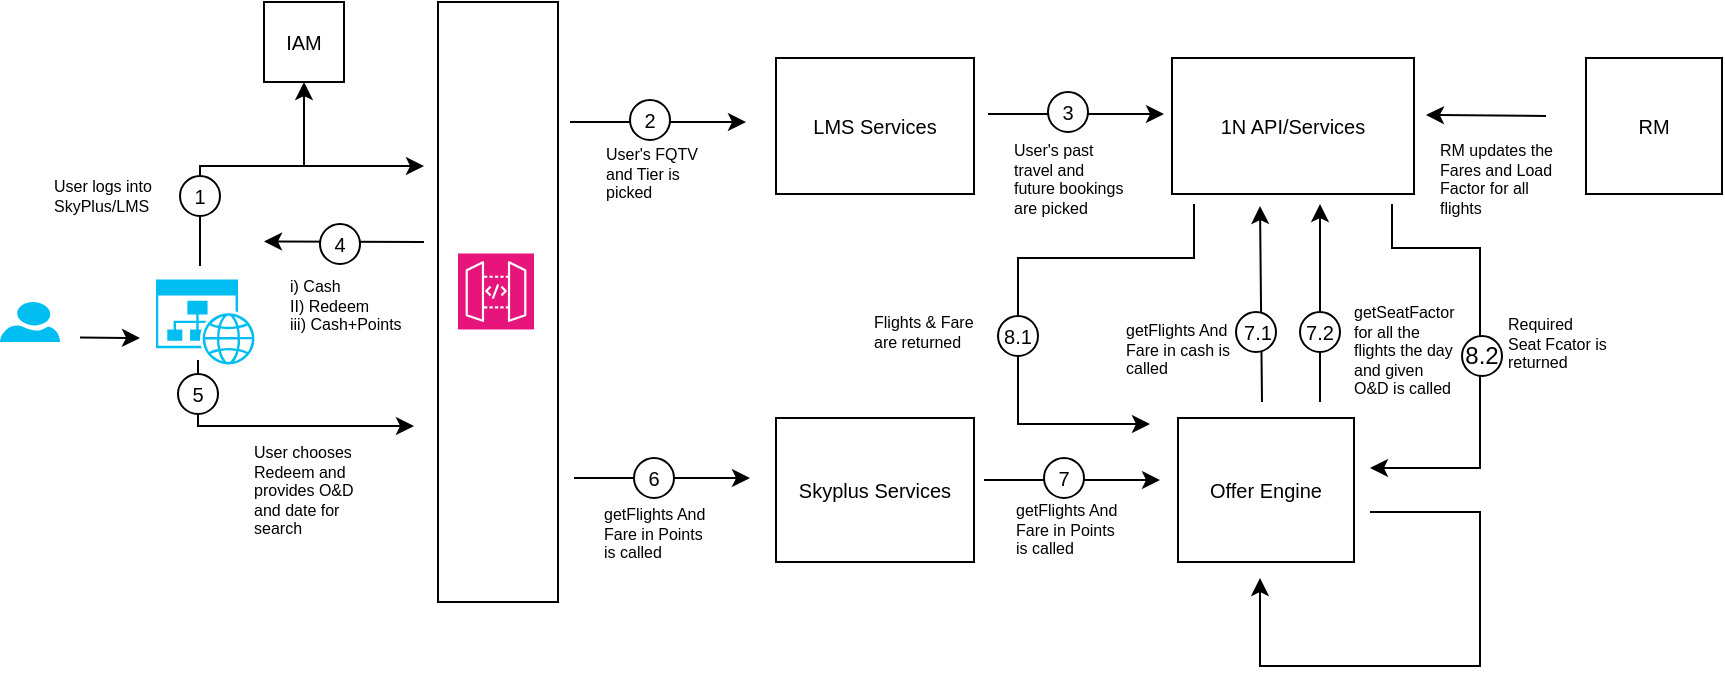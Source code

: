 <mxfile version="22.1.17" type="github" pages="2">
  <diagram name="Page-1" id="OwfiVeOAE6O_KrkkMr-Q">
    <mxGraphModel dx="794" dy="420" grid="1" gridSize="11" guides="1" tooltips="1" connect="1" arrows="1" fold="1" page="1" pageScale="1" pageWidth="850" pageHeight="1100" math="0" shadow="0">
      <root>
        <mxCell id="0" />
        <mxCell id="1" parent="0" />
        <mxCell id="SMNPBds_AobCi2813BHv-92" value="" style="endArrow=classic;html=1;rounded=0;" edge="1" parent="1">
          <mxGeometry width="50" height="50" relative="1" as="geometry">
            <mxPoint x="639" y="220" as="sourcePoint" />
            <mxPoint x="638" y="122" as="targetPoint" />
          </mxGeometry>
        </mxCell>
        <mxCell id="SMNPBds_AobCi2813BHv-37" value="" style="verticalLabelPosition=bottom;html=1;verticalAlign=top;align=center;strokeColor=none;fillColor=#00BEF2;shape=mxgraph.azure.user;" vertex="1" parent="1">
          <mxGeometry x="8" y="170" width="30" height="20" as="geometry" />
        </mxCell>
        <mxCell id="SMNPBds_AobCi2813BHv-42" value="" style="rounded=0;whiteSpace=wrap;html=1;" vertex="1" parent="1">
          <mxGeometry x="227" y="20" width="60" height="300" as="geometry" />
        </mxCell>
        <mxCell id="SMNPBds_AobCi2813BHv-39" value="" style="verticalLabelPosition=bottom;html=1;verticalAlign=top;align=center;strokeColor=none;fillColor=#00BEF2;shape=mxgraph.azure.website_generic;pointerEvents=1;" vertex="1" parent="1">
          <mxGeometry x="86" y="158.75" width="50" height="42.5" as="geometry" />
        </mxCell>
        <mxCell id="SMNPBds_AobCi2813BHv-41" value="" style="sketch=0;points=[[0,0,0],[0.25,0,0],[0.5,0,0],[0.75,0,0],[1,0,0],[0,1,0],[0.25,1,0],[0.5,1,0],[0.75,1,0],[1,1,0],[0,0.25,0],[0,0.5,0],[0,0.75,0],[1,0.25,0],[1,0.5,0],[1,0.75,0]];outlineConnect=0;fontColor=#232F3E;fillColor=#E7157B;strokeColor=#ffffff;dashed=0;verticalLabelPosition=bottom;verticalAlign=top;align=center;html=1;fontSize=12;fontStyle=0;aspect=fixed;shape=mxgraph.aws4.resourceIcon;resIcon=mxgraph.aws4.api_gateway;" vertex="1" parent="1">
          <mxGeometry x="237" y="145.75" width="38" height="38" as="geometry" />
        </mxCell>
        <mxCell id="SMNPBds_AobCi2813BHv-43" value="" style="endArrow=classic;html=1;rounded=0;" edge="1" parent="1">
          <mxGeometry width="50" height="50" relative="1" as="geometry">
            <mxPoint x="48" y="187.75" as="sourcePoint" />
            <mxPoint x="78" y="188" as="targetPoint" />
          </mxGeometry>
        </mxCell>
        <mxCell id="SMNPBds_AobCi2813BHv-44" value="" style="endArrow=classic;html=1;rounded=0;" edge="1" parent="1">
          <mxGeometry width="50" height="50" relative="1" as="geometry">
            <mxPoint x="108" y="152" as="sourcePoint" />
            <mxPoint x="220" y="102" as="targetPoint" />
            <Array as="points">
              <mxPoint x="108" y="102" />
            </Array>
          </mxGeometry>
        </mxCell>
        <mxCell id="SMNPBds_AobCi2813BHv-45" value="i) Cash&lt;br&gt;II) Redeem&lt;br&gt;iii) Cash+Points" style="text;html=1;strokeColor=none;fillColor=none;align=left;verticalAlign=top;whiteSpace=wrap;rounded=0;fontSize=8;" vertex="1" parent="1">
          <mxGeometry x="150.5" y="151" width="58.5" height="47" as="geometry" />
        </mxCell>
        <mxCell id="SMNPBds_AobCi2813BHv-49" value="" style="endArrow=classic;html=1;rounded=0;entryX=0.5;entryY=1;entryDx=0;entryDy=0;" edge="1" parent="1" target="SMNPBds_AobCi2813BHv-48">
          <mxGeometry width="50" height="50" relative="1" as="geometry">
            <mxPoint x="160" y="102" as="sourcePoint" />
            <mxPoint x="200" y="52" as="targetPoint" />
          </mxGeometry>
        </mxCell>
        <mxCell id="SMNPBds_AobCi2813BHv-48" value="&lt;font style=&quot;font-size: 10px;&quot;&gt;IAM&lt;/font&gt;" style="rounded=0;whiteSpace=wrap;html=1;" vertex="1" parent="1">
          <mxGeometry x="140" y="20" width="40" height="40" as="geometry" />
        </mxCell>
        <mxCell id="SMNPBds_AobCi2813BHv-50" value="" style="endArrow=classic;html=1;rounded=0;" edge="1" parent="1">
          <mxGeometry width="50" height="50" relative="1" as="geometry">
            <mxPoint x="220" y="140" as="sourcePoint" />
            <mxPoint x="140" y="139.75" as="targetPoint" />
          </mxGeometry>
        </mxCell>
        <mxCell id="SMNPBds_AobCi2813BHv-52" value="" style="ellipse;whiteSpace=wrap;html=1;aspect=fixed;" vertex="1" parent="1">
          <mxGeometry x="168" y="131" width="20" height="20" as="geometry" />
        </mxCell>
        <mxCell id="SMNPBds_AobCi2813BHv-53" value="&lt;font style=&quot;font-size: 10px;&quot;&gt;4&lt;/font&gt;" style="text;html=1;strokeColor=none;fillColor=none;align=center;verticalAlign=middle;whiteSpace=wrap;rounded=0;" vertex="1" parent="1">
          <mxGeometry x="163" y="131" width="30" height="20" as="geometry" />
        </mxCell>
        <mxCell id="SMNPBds_AobCi2813BHv-47" value="" style="ellipse;whiteSpace=wrap;html=1;aspect=fixed;" vertex="1" parent="1">
          <mxGeometry x="98" y="107" width="20" height="20" as="geometry" />
        </mxCell>
        <mxCell id="SMNPBds_AobCi2813BHv-46" value="&lt;font style=&quot;font-size: 10px;&quot;&gt;1&lt;/font&gt;" style="text;html=1;strokeColor=none;fillColor=none;align=center;verticalAlign=middle;whiteSpace=wrap;rounded=0;" vertex="1" parent="1">
          <mxGeometry x="93" y="107" width="30" height="20" as="geometry" />
        </mxCell>
        <mxCell id="SMNPBds_AobCi2813BHv-54" value="User logs into SkyPlus/LMS" style="text;html=1;strokeColor=none;fillColor=none;align=left;verticalAlign=top;whiteSpace=wrap;rounded=0;fontSize=8;" vertex="1" parent="1">
          <mxGeometry x="32.5" y="100.5" width="58.5" height="38.5" as="geometry" />
        </mxCell>
        <mxCell id="SMNPBds_AobCi2813BHv-55" value="" style="endArrow=classic;html=1;rounded=0;" edge="1" parent="1">
          <mxGeometry width="50" height="50" relative="1" as="geometry">
            <mxPoint x="107" y="199" as="sourcePoint" />
            <mxPoint x="215" y="232" as="targetPoint" />
            <Array as="points">
              <mxPoint x="107" y="232" />
            </Array>
          </mxGeometry>
        </mxCell>
        <mxCell id="SMNPBds_AobCi2813BHv-56" value="" style="ellipse;whiteSpace=wrap;html=1;aspect=fixed;" vertex="1" parent="1">
          <mxGeometry x="97" y="206" width="20" height="20" as="geometry" />
        </mxCell>
        <mxCell id="SMNPBds_AobCi2813BHv-57" value="&lt;font style=&quot;font-size: 10px;&quot;&gt;5&lt;/font&gt;" style="text;html=1;strokeColor=none;fillColor=none;align=center;verticalAlign=middle;whiteSpace=wrap;rounded=0;" vertex="1" parent="1">
          <mxGeometry x="92" y="206" width="30" height="20" as="geometry" />
        </mxCell>
        <mxCell id="SMNPBds_AobCi2813BHv-58" value="User chooses Redeem and provides O&amp;amp;D and date for search" style="text;html=1;strokeColor=none;fillColor=none;align=left;verticalAlign=top;whiteSpace=wrap;rounded=0;fontSize=8;" vertex="1" parent="1">
          <mxGeometry x="132.5" y="233.5" width="58.5" height="38.5" as="geometry" />
        </mxCell>
        <mxCell id="SMNPBds_AobCi2813BHv-59" value="&lt;font style=&quot;font-size: 10px;&quot;&gt;LMS Services&lt;/font&gt;" style="rounded=0;whiteSpace=wrap;html=1;" vertex="1" parent="1">
          <mxGeometry x="396" y="48" width="99" height="68" as="geometry" />
        </mxCell>
        <mxCell id="SMNPBds_AobCi2813BHv-60" value="&lt;font style=&quot;font-size: 10px;&quot;&gt;Skyplus Services&lt;/font&gt;" style="rounded=0;whiteSpace=wrap;html=1;" vertex="1" parent="1">
          <mxGeometry x="396" y="228" width="99" height="72" as="geometry" />
        </mxCell>
        <mxCell id="SMNPBds_AobCi2813BHv-65" value="&lt;font style=&quot;font-size: 10px;&quot;&gt;Offer Engine&lt;/font&gt;" style="rounded=0;whiteSpace=wrap;html=1;" vertex="1" parent="1">
          <mxGeometry x="597" y="228" width="88" height="72" as="geometry" />
        </mxCell>
        <mxCell id="SMNPBds_AobCi2813BHv-72" value="" style="endArrow=classic;html=1;rounded=0;" edge="1" parent="1">
          <mxGeometry width="50" height="50" relative="1" as="geometry">
            <mxPoint x="293" y="80" as="sourcePoint" />
            <mxPoint x="381" y="80" as="targetPoint" />
          </mxGeometry>
        </mxCell>
        <mxCell id="SMNPBds_AobCi2813BHv-70" value="&lt;font style=&quot;font-size: 10px;&quot;&gt;1N API/Services&lt;/font&gt;" style="rounded=0;whiteSpace=wrap;html=1;" vertex="1" parent="1">
          <mxGeometry x="594" y="48" width="121" height="68" as="geometry" />
        </mxCell>
        <mxCell id="SMNPBds_AobCi2813BHv-73" value="" style="ellipse;whiteSpace=wrap;html=1;aspect=fixed;" vertex="1" parent="1">
          <mxGeometry x="323" y="69" width="20" height="20" as="geometry" />
        </mxCell>
        <mxCell id="SMNPBds_AobCi2813BHv-74" value="&lt;font style=&quot;font-size: 10px;&quot;&gt;2&lt;/font&gt;" style="text;html=1;strokeColor=none;fillColor=none;align=center;verticalAlign=middle;whiteSpace=wrap;rounded=0;" vertex="1" parent="1">
          <mxGeometry x="318" y="69" width="30" height="20" as="geometry" />
        </mxCell>
        <mxCell id="SMNPBds_AobCi2813BHv-75" value="User&#39;s FQTV and Tier is picked" style="text;html=1;strokeColor=none;fillColor=none;align=left;verticalAlign=top;whiteSpace=wrap;rounded=0;fontSize=8;" vertex="1" parent="1">
          <mxGeometry x="308.75" y="85" width="58.5" height="33" as="geometry" />
        </mxCell>
        <mxCell id="SMNPBds_AobCi2813BHv-79" value="getSeatFactor for all the flights the day and given O&amp;amp;D is called" style="text;html=1;strokeColor=none;fillColor=none;align=left;verticalAlign=top;whiteSpace=wrap;rounded=0;fontSize=8;" vertex="1" parent="1">
          <mxGeometry x="683" y="164" width="52" height="55" as="geometry" />
        </mxCell>
        <mxCell id="SMNPBds_AobCi2813BHv-84" value="" style="endArrow=classic;html=1;rounded=0;" edge="1" parent="1">
          <mxGeometry width="50" height="50" relative="1" as="geometry">
            <mxPoint x="500" y="259" as="sourcePoint" />
            <mxPoint x="588" y="259" as="targetPoint" />
          </mxGeometry>
        </mxCell>
        <mxCell id="SMNPBds_AobCi2813BHv-85" value="" style="ellipse;whiteSpace=wrap;html=1;aspect=fixed;" vertex="1" parent="1">
          <mxGeometry x="530" y="248" width="20" height="20" as="geometry" />
        </mxCell>
        <mxCell id="SMNPBds_AobCi2813BHv-86" value="&lt;span style=&quot;font-size: 10px;&quot;&gt;7&lt;/span&gt;" style="text;html=1;strokeColor=none;fillColor=none;align=center;verticalAlign=middle;whiteSpace=wrap;rounded=0;" vertex="1" parent="1">
          <mxGeometry x="525" y="248" width="30" height="20" as="geometry" />
        </mxCell>
        <mxCell id="SMNPBds_AobCi2813BHv-87" value="getFlights And Fare in cash is called" style="text;html=1;strokeColor=none;fillColor=none;align=left;verticalAlign=top;whiteSpace=wrap;rounded=0;fontSize=8;" vertex="1" parent="1">
          <mxGeometry x="569" y="172.5" width="58.5" height="33" as="geometry" />
        </mxCell>
        <mxCell id="SMNPBds_AobCi2813BHv-88" value="" style="endArrow=classic;html=1;rounded=0;" edge="1" parent="1">
          <mxGeometry width="50" height="50" relative="1" as="geometry">
            <mxPoint x="295" y="258" as="sourcePoint" />
            <mxPoint x="383" y="258" as="targetPoint" />
          </mxGeometry>
        </mxCell>
        <mxCell id="SMNPBds_AobCi2813BHv-89" value="" style="ellipse;whiteSpace=wrap;html=1;aspect=fixed;" vertex="1" parent="1">
          <mxGeometry x="325" y="248" width="20" height="20" as="geometry" />
        </mxCell>
        <mxCell id="SMNPBds_AobCi2813BHv-90" value="&lt;font style=&quot;font-size: 10px;&quot;&gt;6&lt;/font&gt;" style="text;html=1;strokeColor=none;fillColor=none;align=center;verticalAlign=middle;whiteSpace=wrap;rounded=0;" vertex="1" parent="1">
          <mxGeometry x="320" y="248" width="30" height="20" as="geometry" />
        </mxCell>
        <mxCell id="SMNPBds_AobCi2813BHv-91" value="getFlights And Fare in Points is called" style="text;html=1;strokeColor=none;fillColor=none;align=left;verticalAlign=top;whiteSpace=wrap;rounded=0;fontSize=8;" vertex="1" parent="1">
          <mxGeometry x="307.75" y="265" width="58.5" height="33" as="geometry" />
        </mxCell>
        <mxCell id="SMNPBds_AobCi2813BHv-98" value="" style="endArrow=classic;html=1;rounded=0;" edge="1" parent="1">
          <mxGeometry width="50" height="50" relative="1" as="geometry">
            <mxPoint x="668" y="220" as="sourcePoint" />
            <mxPoint x="668" y="121" as="targetPoint" />
            <Array as="points">
              <mxPoint x="668" y="176" />
            </Array>
          </mxGeometry>
        </mxCell>
        <mxCell id="SMNPBds_AobCi2813BHv-103" value="" style="endArrow=classic;html=1;rounded=0;" edge="1" parent="1">
          <mxGeometry width="50" height="50" relative="1" as="geometry">
            <mxPoint x="781" y="77" as="sourcePoint" />
            <mxPoint x="721" y="76.5" as="targetPoint" />
          </mxGeometry>
        </mxCell>
        <mxCell id="SMNPBds_AobCi2813BHv-102" value="&lt;font style=&quot;font-size: 10px;&quot;&gt;RM&lt;/font&gt;" style="rounded=0;whiteSpace=wrap;html=1;" vertex="1" parent="1">
          <mxGeometry x="801" y="48" width="68" height="68" as="geometry" />
        </mxCell>
        <mxCell id="SMNPBds_AobCi2813BHv-104" value="RM updates the Fares and Load Factor for all flights&amp;nbsp;" style="text;html=1;strokeColor=none;fillColor=none;align=left;verticalAlign=top;whiteSpace=wrap;rounded=0;fontSize=8;" vertex="1" parent="1">
          <mxGeometry x="726" y="83" width="58.5" height="33" as="geometry" />
        </mxCell>
        <mxCell id="0PA8DL0PbdsnvtNAlWwM-1" value="" style="endArrow=classic;html=1;rounded=0;" edge="1" parent="1">
          <mxGeometry width="50" height="50" relative="1" as="geometry">
            <mxPoint x="502" y="76" as="sourcePoint" />
            <mxPoint x="590" y="76" as="targetPoint" />
          </mxGeometry>
        </mxCell>
        <mxCell id="0PA8DL0PbdsnvtNAlWwM-2" value="" style="ellipse;whiteSpace=wrap;html=1;aspect=fixed;" vertex="1" parent="1">
          <mxGeometry x="532" y="65" width="20" height="20" as="geometry" />
        </mxCell>
        <mxCell id="0PA8DL0PbdsnvtNAlWwM-3" value="&lt;font style=&quot;font-size: 10px;&quot;&gt;3&lt;/font&gt;" style="text;html=1;strokeColor=none;fillColor=none;align=center;verticalAlign=middle;whiteSpace=wrap;rounded=0;" vertex="1" parent="1">
          <mxGeometry x="527" y="65" width="30" height="20" as="geometry" />
        </mxCell>
        <mxCell id="0PA8DL0PbdsnvtNAlWwM-4" value="User&#39;s past travel and future bookings are picked" style="text;html=1;strokeColor=none;fillColor=none;align=left;verticalAlign=top;whiteSpace=wrap;rounded=0;fontSize=8;" vertex="1" parent="1">
          <mxGeometry x="512.75" y="83" width="58.5" height="33" as="geometry" />
        </mxCell>
        <mxCell id="0PA8DL0PbdsnvtNAlWwM-5" value="" style="ellipse;whiteSpace=wrap;html=1;aspect=fixed;" vertex="1" parent="1">
          <mxGeometry x="626" y="175" width="20" height="20" as="geometry" />
        </mxCell>
        <mxCell id="0PA8DL0PbdsnvtNAlWwM-6" value="&lt;span style=&quot;font-size: 10px;&quot;&gt;7.1&lt;/span&gt;" style="text;html=1;strokeColor=none;fillColor=none;align=center;verticalAlign=middle;whiteSpace=wrap;rounded=0;" vertex="1" parent="1">
          <mxGeometry x="622" y="175" width="30" height="20" as="geometry" />
        </mxCell>
        <mxCell id="0PA8DL0PbdsnvtNAlWwM-7" value="getFlights And Fare in Points is called" style="text;html=1;strokeColor=none;fillColor=none;align=left;verticalAlign=top;whiteSpace=wrap;rounded=0;fontSize=8;" vertex="1" parent="1">
          <mxGeometry x="513.75" y="263" width="58.5" height="33" as="geometry" />
        </mxCell>
        <mxCell id="0PA8DL0PbdsnvtNAlWwM-8" value="" style="ellipse;whiteSpace=wrap;html=1;aspect=fixed;" vertex="1" parent="1">
          <mxGeometry x="658" y="175" width="20" height="20" as="geometry" />
        </mxCell>
        <mxCell id="0PA8DL0PbdsnvtNAlWwM-9" value="&lt;span style=&quot;font-size: 10px;&quot;&gt;7.2&lt;/span&gt;" style="text;html=1;strokeColor=none;fillColor=none;align=center;verticalAlign=middle;whiteSpace=wrap;rounded=0;" vertex="1" parent="1">
          <mxGeometry x="653" y="175" width="30" height="20" as="geometry" />
        </mxCell>
        <mxCell id="0PA8DL0PbdsnvtNAlWwM-11" value="" style="endArrow=classic;html=1;rounded=0;" edge="1" parent="1">
          <mxGeometry width="50" height="50" relative="1" as="geometry">
            <mxPoint x="704" y="121" as="sourcePoint" />
            <mxPoint x="693" y="253" as="targetPoint" />
            <Array as="points">
              <mxPoint x="704" y="143" />
              <mxPoint x="748" y="143" />
              <mxPoint x="748" y="253" />
            </Array>
          </mxGeometry>
        </mxCell>
        <mxCell id="0PA8DL0PbdsnvtNAlWwM-13" value="" style="endArrow=classic;html=1;rounded=0;" edge="1" parent="1">
          <mxGeometry width="50" height="50" relative="1" as="geometry">
            <mxPoint x="605" y="121" as="sourcePoint" />
            <mxPoint x="583" y="231" as="targetPoint" />
            <Array as="points">
              <mxPoint x="605" y="148" />
              <mxPoint x="517" y="148" />
              <mxPoint x="517" y="187" />
              <mxPoint x="517" y="231" />
            </Array>
          </mxGeometry>
        </mxCell>
        <mxCell id="0PA8DL0PbdsnvtNAlWwM-16" value="" style="ellipse;whiteSpace=wrap;html=1;aspect=fixed;" vertex="1" parent="1">
          <mxGeometry x="507" y="177" width="20" height="20" as="geometry" />
        </mxCell>
        <mxCell id="0PA8DL0PbdsnvtNAlWwM-17" value="&lt;font style=&quot;font-size: 10px;&quot;&gt;8.1&lt;/font&gt;" style="text;html=1;strokeColor=none;fillColor=none;align=center;verticalAlign=middle;whiteSpace=wrap;rounded=0;" vertex="1" parent="1">
          <mxGeometry x="502" y="177" width="30" height="20" as="geometry" />
        </mxCell>
        <mxCell id="0PA8DL0PbdsnvtNAlWwM-20" value="Flights &amp;amp; Fare are returned" style="text;html=1;strokeColor=none;fillColor=none;align=left;verticalAlign=top;whiteSpace=wrap;rounded=0;fontSize=8;" vertex="1" parent="1">
          <mxGeometry x="443" y="168.5" width="58.5" height="33" as="geometry" />
        </mxCell>
        <mxCell id="0PA8DL0PbdsnvtNAlWwM-21" value="8.2" style="ellipse;whiteSpace=wrap;html=1;aspect=fixed;" vertex="1" parent="1">
          <mxGeometry x="739" y="187" width="20" height="20" as="geometry" />
        </mxCell>
        <mxCell id="0PA8DL0PbdsnvtNAlWwM-23" value="Required Seat Fcator is returned" style="text;html=1;strokeColor=none;fillColor=none;align=left;verticalAlign=top;whiteSpace=wrap;rounded=0;fontSize=8;" vertex="1" parent="1">
          <mxGeometry x="760" y="170" width="52" height="55" as="geometry" />
        </mxCell>
        <mxCell id="0PA8DL0PbdsnvtNAlWwM-24" value="" style="endArrow=classic;html=1;rounded=0;" edge="1" parent="1">
          <mxGeometry width="50" height="50" relative="1" as="geometry">
            <mxPoint x="693" y="275" as="sourcePoint" />
            <mxPoint x="638" y="308" as="targetPoint" />
            <Array as="points">
              <mxPoint x="748" y="275" />
              <mxPoint x="748" y="352" />
              <mxPoint x="638" y="352" />
            </Array>
          </mxGeometry>
        </mxCell>
      </root>
    </mxGraphModel>
  </diagram>
  <diagram id="tfOoxKZsEUQnKDMy-ZZV" name="Page-2">
    <mxGraphModel dx="794" dy="420" grid="1" gridSize="11" guides="1" tooltips="1" connect="1" arrows="1" fold="1" page="1" pageScale="1" pageWidth="850" pageHeight="1100" math="0" shadow="0">
      <root>
        <mxCell id="0" />
        <mxCell id="1" parent="0" />
        <mxCell id="KITQrD6vPzJ8feY6Z6vN-1" value="" style="endArrow=classic;html=1;rounded=0;" edge="1" parent="1">
          <mxGeometry width="50" height="50" relative="1" as="geometry">
            <mxPoint x="629" y="198" as="sourcePoint" />
            <mxPoint x="629" y="99" as="targetPoint" />
          </mxGeometry>
        </mxCell>
        <mxCell id="KITQrD6vPzJ8feY6Z6vN-2" value="" style="ellipse;whiteSpace=wrap;html=1;aspect=fixed;" vertex="1" parent="1">
          <mxGeometry x="615" y="138" width="29" height="29" as="geometry" />
        </mxCell>
        <mxCell id="KITQrD6vPzJ8feY6Z6vN-3" value="&lt;span style=&quot;font-size: 10px;&quot;&gt;7.2.2&lt;/span&gt;" style="text;html=1;strokeColor=none;fillColor=none;align=center;verticalAlign=middle;whiteSpace=wrap;rounded=0;" vertex="1" parent="1">
          <mxGeometry x="605" y="136" width="50" height="33.5" as="geometry" />
        </mxCell>
        <mxCell id="KITQrD6vPzJ8feY6Z6vN-4" value="" style="verticalLabelPosition=bottom;html=1;verticalAlign=top;align=center;strokeColor=none;fillColor=#00BEF2;shape=mxgraph.azure.user;" vertex="1" parent="1">
          <mxGeometry x="8" y="170" width="30" height="20" as="geometry" />
        </mxCell>
        <mxCell id="KITQrD6vPzJ8feY6Z6vN-5" value="" style="rounded=0;whiteSpace=wrap;html=1;" vertex="1" parent="1">
          <mxGeometry x="227" y="20" width="60" height="300" as="geometry" />
        </mxCell>
        <mxCell id="KITQrD6vPzJ8feY6Z6vN-6" value="" style="verticalLabelPosition=bottom;html=1;verticalAlign=top;align=center;strokeColor=none;fillColor=#00BEF2;shape=mxgraph.azure.website_generic;pointerEvents=1;" vertex="1" parent="1">
          <mxGeometry x="86" y="158.75" width="50" height="42.5" as="geometry" />
        </mxCell>
        <mxCell id="KITQrD6vPzJ8feY6Z6vN-7" value="" style="sketch=0;points=[[0,0,0],[0.25,0,0],[0.5,0,0],[0.75,0,0],[1,0,0],[0,1,0],[0.25,1,0],[0.5,1,0],[0.75,1,0],[1,1,0],[0,0.25,0],[0,0.5,0],[0,0.75,0],[1,0.25,0],[1,0.5,0],[1,0.75,0]];outlineConnect=0;fontColor=#232F3E;fillColor=#E7157B;strokeColor=#ffffff;dashed=0;verticalLabelPosition=bottom;verticalAlign=top;align=center;html=1;fontSize=12;fontStyle=0;aspect=fixed;shape=mxgraph.aws4.resourceIcon;resIcon=mxgraph.aws4.api_gateway;" vertex="1" parent="1">
          <mxGeometry x="237" y="145.75" width="38" height="38" as="geometry" />
        </mxCell>
        <mxCell id="KITQrD6vPzJ8feY6Z6vN-8" value="" style="endArrow=classic;html=1;rounded=0;" edge="1" parent="1">
          <mxGeometry width="50" height="50" relative="1" as="geometry">
            <mxPoint x="48" y="187.75" as="sourcePoint" />
            <mxPoint x="78" y="188" as="targetPoint" />
          </mxGeometry>
        </mxCell>
        <mxCell id="KITQrD6vPzJ8feY6Z6vN-9" value="" style="endArrow=classic;html=1;rounded=0;" edge="1" parent="1">
          <mxGeometry width="50" height="50" relative="1" as="geometry">
            <mxPoint x="108" y="152" as="sourcePoint" />
            <mxPoint x="220" y="102" as="targetPoint" />
            <Array as="points">
              <mxPoint x="108" y="102" />
            </Array>
          </mxGeometry>
        </mxCell>
        <mxCell id="KITQrD6vPzJ8feY6Z6vN-10" value="i) Cash&lt;br&gt;II) Redeem&lt;br&gt;iii) Cash+Points" style="text;html=1;strokeColor=none;fillColor=none;align=left;verticalAlign=top;whiteSpace=wrap;rounded=0;fontSize=8;" vertex="1" parent="1">
          <mxGeometry x="150.5" y="151" width="58.5" height="47" as="geometry" />
        </mxCell>
        <mxCell id="KITQrD6vPzJ8feY6Z6vN-11" value="" style="endArrow=classic;html=1;rounded=0;entryX=0.5;entryY=1;entryDx=0;entryDy=0;" edge="1" parent="1" target="KITQrD6vPzJ8feY6Z6vN-12">
          <mxGeometry width="50" height="50" relative="1" as="geometry">
            <mxPoint x="160" y="102" as="sourcePoint" />
            <mxPoint x="200" y="52" as="targetPoint" />
          </mxGeometry>
        </mxCell>
        <mxCell id="KITQrD6vPzJ8feY6Z6vN-12" value="IAM" style="rounded=0;whiteSpace=wrap;html=1;" vertex="1" parent="1">
          <mxGeometry x="140" y="20" width="40" height="40" as="geometry" />
        </mxCell>
        <mxCell id="KITQrD6vPzJ8feY6Z6vN-13" value="" style="endArrow=classic;html=1;rounded=0;" edge="1" parent="1">
          <mxGeometry width="50" height="50" relative="1" as="geometry">
            <mxPoint x="220" y="140" as="sourcePoint" />
            <mxPoint x="140" y="139.75" as="targetPoint" />
          </mxGeometry>
        </mxCell>
        <mxCell id="KITQrD6vPzJ8feY6Z6vN-14" value="" style="ellipse;whiteSpace=wrap;html=1;aspect=fixed;" vertex="1" parent="1">
          <mxGeometry x="168" y="131" width="20" height="20" as="geometry" />
        </mxCell>
        <mxCell id="KITQrD6vPzJ8feY6Z6vN-15" value="&lt;font style=&quot;font-size: 10px;&quot;&gt;3&lt;/font&gt;" style="text;html=1;strokeColor=none;fillColor=none;align=center;verticalAlign=middle;whiteSpace=wrap;rounded=0;" vertex="1" parent="1">
          <mxGeometry x="163" y="131" width="30" height="20" as="geometry" />
        </mxCell>
        <mxCell id="KITQrD6vPzJ8feY6Z6vN-16" value="" style="ellipse;whiteSpace=wrap;html=1;aspect=fixed;" vertex="1" parent="1">
          <mxGeometry x="98" y="107" width="20" height="20" as="geometry" />
        </mxCell>
        <mxCell id="KITQrD6vPzJ8feY6Z6vN-17" value="&lt;font style=&quot;font-size: 10px;&quot;&gt;1&lt;/font&gt;" style="text;html=1;strokeColor=none;fillColor=none;align=center;verticalAlign=middle;whiteSpace=wrap;rounded=0;" vertex="1" parent="1">
          <mxGeometry x="93" y="107" width="30" height="20" as="geometry" />
        </mxCell>
        <mxCell id="KITQrD6vPzJ8feY6Z6vN-18" value="User logs into SkyPlus/LMS" style="text;html=1;strokeColor=none;fillColor=none;align=left;verticalAlign=top;whiteSpace=wrap;rounded=0;fontSize=8;" vertex="1" parent="1">
          <mxGeometry x="32.5" y="100.5" width="58.5" height="38.5" as="geometry" />
        </mxCell>
        <mxCell id="KITQrD6vPzJ8feY6Z6vN-19" value="" style="endArrow=classic;html=1;rounded=0;" edge="1" parent="1">
          <mxGeometry width="50" height="50" relative="1" as="geometry">
            <mxPoint x="107" y="199" as="sourcePoint" />
            <mxPoint x="215" y="232" as="targetPoint" />
            <Array as="points">
              <mxPoint x="107" y="232" />
            </Array>
          </mxGeometry>
        </mxCell>
        <mxCell id="KITQrD6vPzJ8feY6Z6vN-20" value="" style="ellipse;whiteSpace=wrap;html=1;aspect=fixed;" vertex="1" parent="1">
          <mxGeometry x="97" y="206" width="20" height="20" as="geometry" />
        </mxCell>
        <mxCell id="KITQrD6vPzJ8feY6Z6vN-21" value="&lt;font style=&quot;font-size: 10px;&quot;&gt;4&lt;/font&gt;" style="text;html=1;strokeColor=none;fillColor=none;align=center;verticalAlign=middle;whiteSpace=wrap;rounded=0;" vertex="1" parent="1">
          <mxGeometry x="92" y="206" width="30" height="20" as="geometry" />
        </mxCell>
        <mxCell id="KITQrD6vPzJ8feY6Z6vN-22" value="User provides O&amp;amp;D and date for search" style="text;html=1;strokeColor=none;fillColor=none;align=left;verticalAlign=top;whiteSpace=wrap;rounded=0;fontSize=8;" vertex="1" parent="1">
          <mxGeometry x="132.5" y="233.5" width="58.5" height="38.5" as="geometry" />
        </mxCell>
        <mxCell id="KITQrD6vPzJ8feY6Z6vN-23" value="" style="endArrow=classic;html=1;rounded=0;" edge="1" parent="1">
          <mxGeometry width="50" height="50" relative="1" as="geometry">
            <mxPoint x="297" y="224" as="sourcePoint" />
            <mxPoint x="385" y="224" as="targetPoint" />
          </mxGeometry>
        </mxCell>
        <mxCell id="KITQrD6vPzJ8feY6Z6vN-24" value="LMS Services" style="rounded=0;whiteSpace=wrap;html=1;" vertex="1" parent="1">
          <mxGeometry x="396" y="20" width="99" height="68" as="geometry" />
        </mxCell>
        <mxCell id="KITQrD6vPzJ8feY6Z6vN-25" value="Skyplus Services" style="rounded=0;whiteSpace=wrap;html=1;" vertex="1" parent="1">
          <mxGeometry x="396" y="207" width="99" height="72" as="geometry" />
        </mxCell>
        <mxCell id="KITQrD6vPzJ8feY6Z6vN-26" value="" style="ellipse;whiteSpace=wrap;html=1;aspect=fixed;" vertex="1" parent="1">
          <mxGeometry x="327" y="213" width="20" height="20" as="geometry" />
        </mxCell>
        <mxCell id="KITQrD6vPzJ8feY6Z6vN-27" value="&lt;font style=&quot;font-size: 10px;&quot;&gt;.5.1&lt;/font&gt;" style="text;html=1;strokeColor=none;fillColor=none;align=center;verticalAlign=middle;whiteSpace=wrap;rounded=0;" vertex="1" parent="1">
          <mxGeometry x="322" y="213" width="30" height="20" as="geometry" />
        </mxCell>
        <mxCell id="KITQrD6vPzJ8feY6Z6vN-28" value="getFlights And Fare in cash is called" style="text;html=1;strokeColor=none;fillColor=none;align=left;verticalAlign=top;whiteSpace=wrap;rounded=0;fontSize=8;" vertex="1" parent="1">
          <mxGeometry x="307.75" y="176" width="58.5" height="33" as="geometry" />
        </mxCell>
        <mxCell id="KITQrD6vPzJ8feY6Z6vN-29" value="" style="endArrow=classic;html=1;rounded=0;" edge="1" parent="1">
          <mxGeometry width="50" height="50" relative="1" as="geometry">
            <mxPoint x="407" y="198" as="sourcePoint" />
            <mxPoint x="594" y="55" as="targetPoint" />
            <Array as="points">
              <mxPoint x="407" y="143" />
              <mxPoint x="517" y="143" />
              <mxPoint x="517" y="110" />
              <mxPoint x="517" y="55" />
              <mxPoint x="550" y="55" />
            </Array>
          </mxGeometry>
        </mxCell>
        <mxCell id="KITQrD6vPzJ8feY6Z6vN-30" value="Offer Engine" style="rounded=0;whiteSpace=wrap;html=1;" vertex="1" parent="1">
          <mxGeometry x="597" y="207" width="88" height="72" as="geometry" />
        </mxCell>
        <mxCell id="KITQrD6vPzJ8feY6Z6vN-31" value="" style="ellipse;whiteSpace=wrap;html=1;aspect=fixed;" vertex="1" parent="1">
          <mxGeometry x="397" y="169" width="20" height="20" as="geometry" />
        </mxCell>
        <mxCell id="KITQrD6vPzJ8feY6Z6vN-32" value="&lt;span style=&quot;font-size: 10px;&quot;&gt;6.1&lt;/span&gt;" style="text;html=1;strokeColor=none;fillColor=none;align=center;verticalAlign=middle;whiteSpace=wrap;rounded=0;" vertex="1" parent="1">
          <mxGeometry x="392" y="169" width="30" height="20" as="geometry" />
        </mxCell>
        <mxCell id="KITQrD6vPzJ8feY6Z6vN-33" value="getFlights And Fare in cash of Navitaire is called" style="text;html=1;strokeColor=none;fillColor=none;align=left;verticalAlign=top;whiteSpace=wrap;rounded=0;fontSize=8;" vertex="1" parent="1">
          <mxGeometry x="518.75" y="15.5" width="78.25" height="33" as="geometry" />
        </mxCell>
        <mxCell id="KITQrD6vPzJ8feY6Z6vN-34" value="" style="endArrow=classic;html=1;rounded=0;" edge="1" parent="1">
          <mxGeometry width="50" height="50" relative="1" as="geometry">
            <mxPoint x="293" y="52" as="sourcePoint" />
            <mxPoint x="381" y="52" as="targetPoint" />
          </mxGeometry>
        </mxCell>
        <mxCell id="KITQrD6vPzJ8feY6Z6vN-35" value="1N API/Services" style="rounded=0;whiteSpace=wrap;html=1;" vertex="1" parent="1">
          <mxGeometry x="606" y="20" width="98" height="68" as="geometry" />
        </mxCell>
        <mxCell id="KITQrD6vPzJ8feY6Z6vN-36" value="" style="ellipse;whiteSpace=wrap;html=1;aspect=fixed;" vertex="1" parent="1">
          <mxGeometry x="323" y="41" width="20" height="20" as="geometry" />
        </mxCell>
        <mxCell id="KITQrD6vPzJ8feY6Z6vN-37" value="&lt;font style=&quot;font-size: 10px;&quot;&gt;2&lt;/font&gt;" style="text;html=1;strokeColor=none;fillColor=none;align=center;verticalAlign=middle;whiteSpace=wrap;rounded=0;" vertex="1" parent="1">
          <mxGeometry x="318" y="41" width="30" height="20" as="geometry" />
        </mxCell>
        <mxCell id="KITQrD6vPzJ8feY6Z6vN-38" value="User&#39;s FQTV and Tier is picked" style="text;html=1;strokeColor=none;fillColor=none;align=left;verticalAlign=top;whiteSpace=wrap;rounded=0;fontSize=8;" vertex="1" parent="1">
          <mxGeometry x="303.75" y="66" width="58.5" height="33" as="geometry" />
        </mxCell>
        <mxCell id="KITQrD6vPzJ8feY6Z6vN-39" value="" style="endArrow=classic;html=1;rounded=0;" edge="1" parent="1">
          <mxGeometry width="50" height="50" relative="1" as="geometry">
            <mxPoint x="594" y="77" as="sourcePoint" />
            <mxPoint x="440" y="198" as="targetPoint" />
            <Array as="points">
              <mxPoint x="550" y="77" />
              <mxPoint x="550" y="165" />
              <mxPoint x="440" y="165" />
            </Array>
          </mxGeometry>
        </mxCell>
        <mxCell id="KITQrD6vPzJ8feY6Z6vN-40" value="" style="ellipse;whiteSpace=wrap;html=1;aspect=fixed;" vertex="1" parent="1">
          <mxGeometry x="541" y="123" width="20" height="20" as="geometry" />
        </mxCell>
        <mxCell id="KITQrD6vPzJ8feY6Z6vN-41" value="&lt;span style=&quot;font-size: 10px;&quot;&gt;7.1&lt;/span&gt;" style="text;html=1;strokeColor=none;fillColor=none;align=center;verticalAlign=middle;whiteSpace=wrap;rounded=0;" vertex="1" parent="1">
          <mxGeometry x="536" y="123" width="30" height="20" as="geometry" />
        </mxCell>
        <mxCell id="KITQrD6vPzJ8feY6Z6vN-42" value="Flights and Cash Fare for the search are returned" style="text;html=1;strokeColor=none;fillColor=none;align=left;verticalAlign=top;whiteSpace=wrap;rounded=0;fontSize=8;" vertex="1" parent="1">
          <mxGeometry x="462" y="163.5" width="78.25" height="33" as="geometry" />
        </mxCell>
        <mxCell id="KITQrD6vPzJ8feY6Z6vN-43" value="" style="endArrow=classic;html=1;rounded=0;" edge="1" parent="1">
          <mxGeometry width="50" height="50" relative="1" as="geometry">
            <mxPoint x="500" y="254" as="sourcePoint" />
            <mxPoint x="588" y="254" as="targetPoint" />
          </mxGeometry>
        </mxCell>
        <mxCell id="KITQrD6vPzJ8feY6Z6vN-44" value="" style="ellipse;whiteSpace=wrap;html=1;aspect=fixed;" vertex="1" parent="1">
          <mxGeometry x="530" y="243" width="20" height="20" as="geometry" />
        </mxCell>
        <mxCell id="KITQrD6vPzJ8feY6Z6vN-45" value="&lt;span style=&quot;font-size: 10px;&quot;&gt;6.2&lt;/span&gt;" style="text;html=1;strokeColor=none;fillColor=none;align=center;verticalAlign=middle;whiteSpace=wrap;rounded=0;" vertex="1" parent="1">
          <mxGeometry x="525" y="243" width="30" height="20" as="geometry" />
        </mxCell>
        <mxCell id="KITQrD6vPzJ8feY6Z6vN-46" value="getFlights And Fare in cash is called" style="text;html=1;strokeColor=none;fillColor=none;align=left;verticalAlign=top;whiteSpace=wrap;rounded=0;fontSize=8;" vertex="1" parent="1">
          <mxGeometry x="571" y="162.5" width="58.5" height="33" as="geometry" />
        </mxCell>
        <mxCell id="KITQrD6vPzJ8feY6Z6vN-47" value="" style="endArrow=classic;html=1;rounded=0;" edge="1" parent="1">
          <mxGeometry width="50" height="50" relative="1" as="geometry">
            <mxPoint x="295" y="263" as="sourcePoint" />
            <mxPoint x="383" y="263" as="targetPoint" />
          </mxGeometry>
        </mxCell>
        <mxCell id="KITQrD6vPzJ8feY6Z6vN-48" value="" style="ellipse;whiteSpace=wrap;html=1;aspect=fixed;" vertex="1" parent="1">
          <mxGeometry x="325" y="252" width="20" height="20" as="geometry" />
        </mxCell>
        <mxCell id="KITQrD6vPzJ8feY6Z6vN-49" value="&lt;font style=&quot;font-size: 10px;&quot;&gt;.5.2&lt;/font&gt;" style="text;html=1;strokeColor=none;fillColor=none;align=center;verticalAlign=middle;whiteSpace=wrap;rounded=0;" vertex="1" parent="1">
          <mxGeometry x="320" y="252" width="30" height="20" as="geometry" />
        </mxCell>
        <mxCell id="KITQrD6vPzJ8feY6Z6vN-50" value="getFlights And Fare in cash, Cash+miles&amp;nbsp; is called" style="text;html=1;strokeColor=none;fillColor=none;align=left;verticalAlign=top;whiteSpace=wrap;rounded=0;fontSize=8;" vertex="1" parent="1">
          <mxGeometry x="307.75" y="276" width="58.5" height="33" as="geometry" />
        </mxCell>
        <mxCell id="KITQrD6vPzJ8feY6Z6vN-51" value="" style="endArrow=classic;html=1;rounded=0;" edge="1" parent="1">
          <mxGeometry width="50" height="50" relative="1" as="geometry">
            <mxPoint x="668" y="198" as="sourcePoint" />
            <mxPoint x="668" y="99" as="targetPoint" />
            <Array as="points">
              <mxPoint x="668" y="176" />
            </Array>
          </mxGeometry>
        </mxCell>
        <mxCell id="KITQrD6vPzJ8feY6Z6vN-52" value="" style="endArrow=classic;html=1;rounded=0;" edge="1" parent="1">
          <mxGeometry width="50" height="50" relative="1" as="geometry">
            <mxPoint x="781" y="49" as="sourcePoint" />
            <mxPoint x="721" y="48.5" as="targetPoint" />
          </mxGeometry>
        </mxCell>
        <mxCell id="KITQrD6vPzJ8feY6Z6vN-53" value="RM" style="rounded=0;whiteSpace=wrap;html=1;" vertex="1" parent="1">
          <mxGeometry x="801" y="20" width="77" height="68" as="geometry" />
        </mxCell>
        <mxCell id="KITQrD6vPzJ8feY6Z6vN-54" value="RM updates the Fares and Load Factor for all flights&amp;nbsp;" style="text;html=1;strokeColor=none;fillColor=none;align=left;verticalAlign=top;whiteSpace=wrap;rounded=0;fontSize=8;" vertex="1" parent="1">
          <mxGeometry x="726" y="55" width="58.5" height="33" as="geometry" />
        </mxCell>
      </root>
    </mxGraphModel>
  </diagram>
</mxfile>

